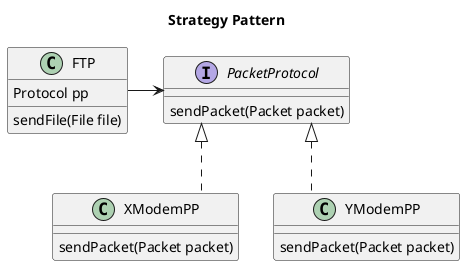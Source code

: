 @startuml

skinparam linetype ortho

title Strategy Pattern

class FTP {
    Protocol pp
    sendFile(File file)
}

interface  PacketProtocol {
    sendPacket(Packet packet)
}

class XModemPP implements PacketProtocol {
    sendPacket(Packet packet)
}

class YModemPP implements PacketProtocol {
    sendPacket(Packet packet)
}

FTP -> PacketProtocol

@enduml
